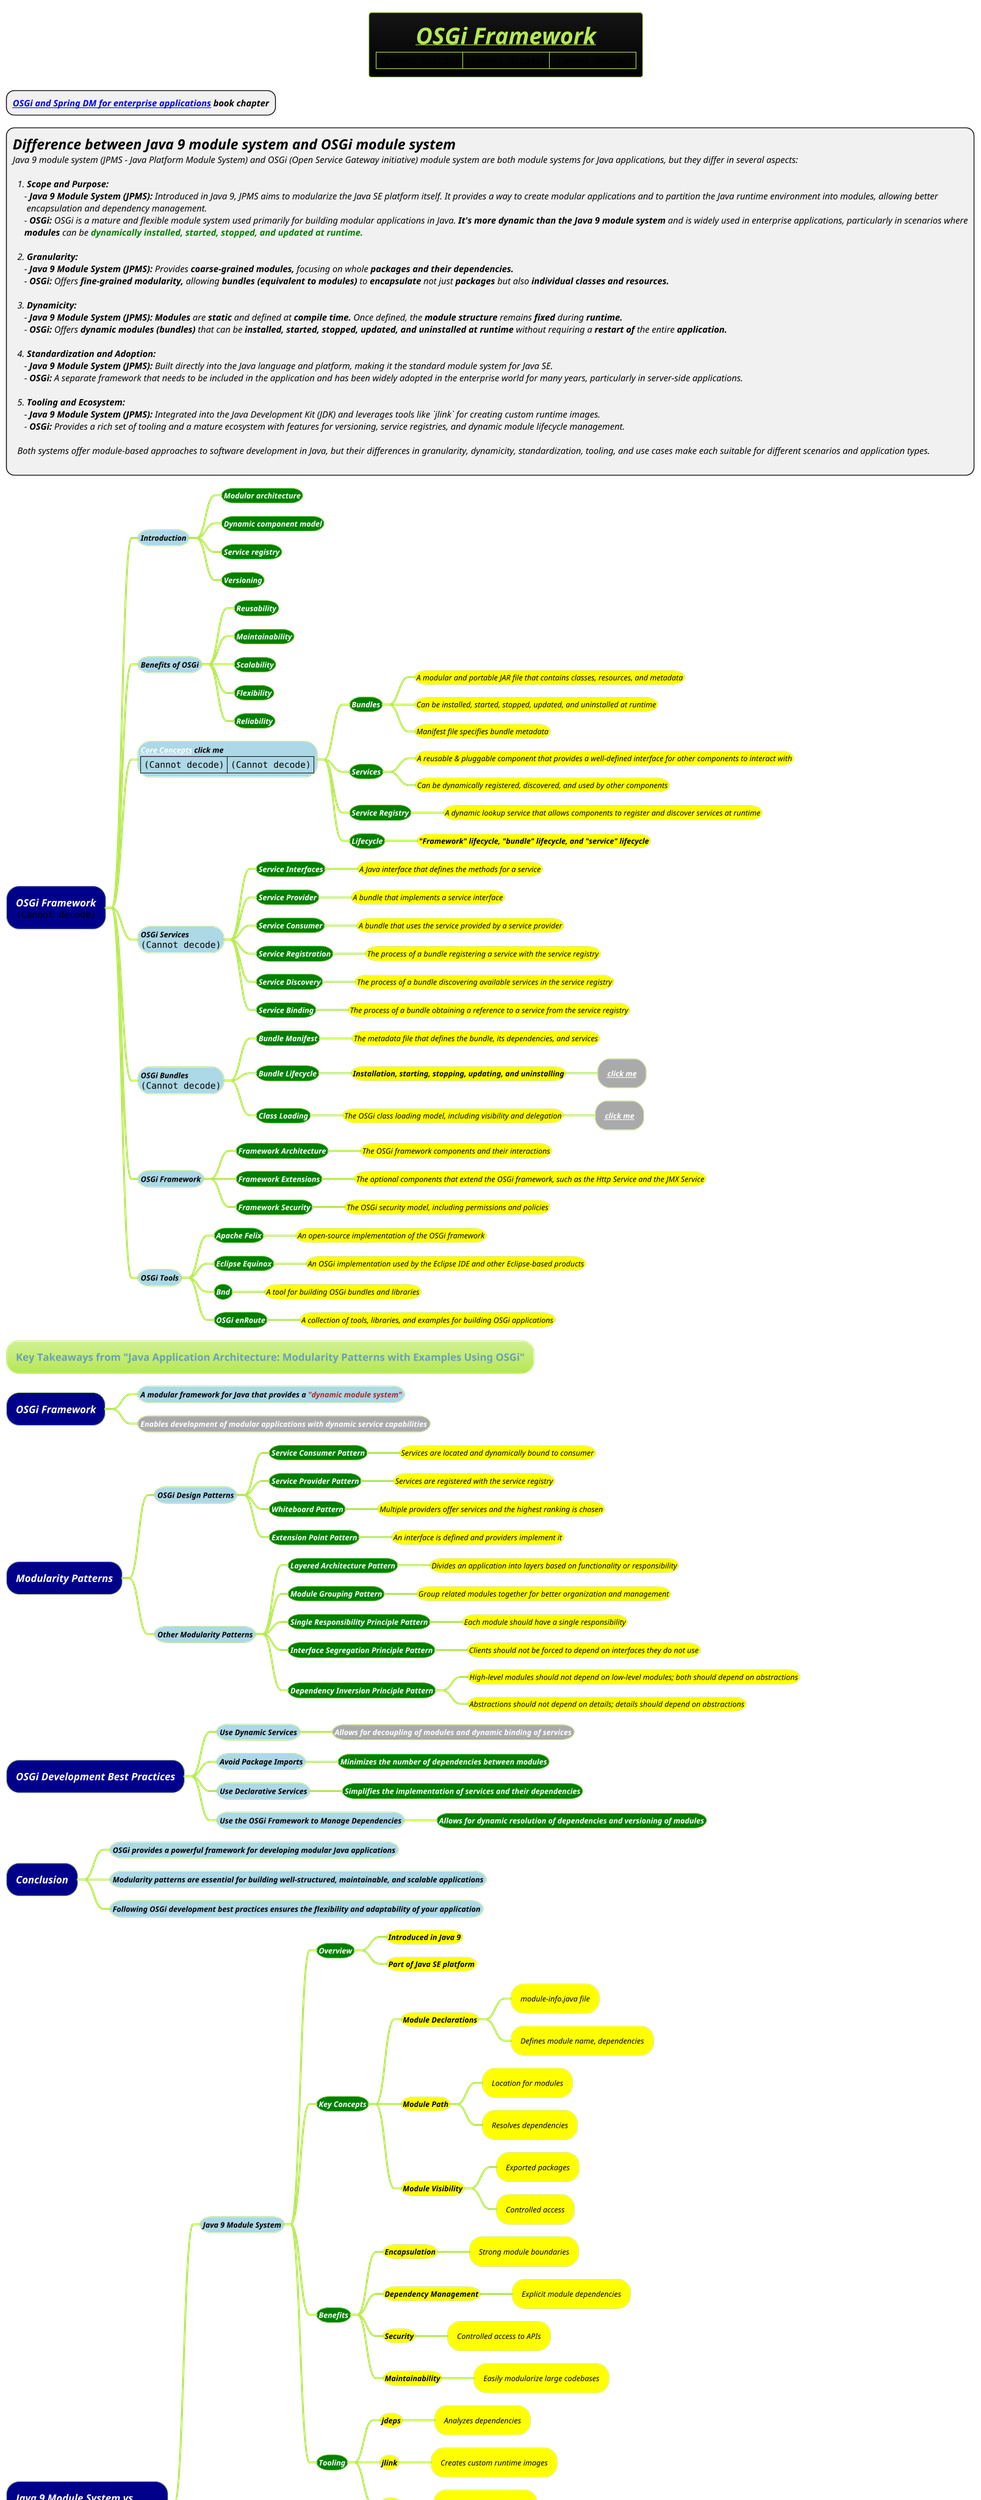 @startmindmap
title =<i><b><u>OSGi Framework\n|<img:images/img_3.png>|<img:images/img_8.png{scale=.87}>|<img:images/img_11.png{scale=.91}>|
* <b><i>[[https://livebook.manning.com/book/spring-dynamic-modules-in-action/chapter-6/ OSGi and Spring DM for enterprise applications]] book chapter
*:=<i>Difference between Java 9 module system and OSGi module system
<i>Java 9 module system (JPMS - Java Platform Module System) and OSGi (Open Service Gateway initiative) module system are both module systems for Java applications, but they differ in several aspects:

<i>  1. **Scope and Purpose:**
<i>     - **Java 9 Module System (JPMS):** Introduced in Java 9, JPMS aims to modularize the Java SE platform itself. It provides a way to create modular applications and to partition the Java runtime environment into modules, allowing better
<i>      encapsulation and dependency management.
<i>     - **OSGi:** OSGi is a mature and flexible module system used primarily for building modular applications in Java. **It's more dynamic than the Java 9 module system** and is widely used in enterprise applications, particularly in scenarios where
<i>     **modules** can be <b><color #green>dynamically installed, started, stopped, and updated at runtime.

<i>  2. **Granularity:**
<i>     - **Java 9 Module System (JPMS):** Provides **coarse-grained modules,** focusing on whole <b>packages and their dependencies.
<i>     - **OSGi:** Offers **fine-grained modularity,** allowing **bundles (equivalent to modules)** to **encapsulate** not just **packages** but also <b>individual classes and resources.

<i>  3. **Dynamicity:**
<i>     - **Java 9 Module System (JPMS):** **Modules** are **static** and defined at **compile time.** Once defined, the **module structure** remains **fixed** during <b>runtime.
<i>     - **OSGi:** Offers **dynamic modules (bundles)** that can be <b>installed, started, stopped, updated, and uninstalled at runtime</b> without requiring a **restart of** the entire <b>application.

<i>  4. **Standardization and Adoption:**
<i>     - **Java 9 Module System (JPMS):** Built directly into the Java language and platform, making it the standard module system for Java SE.
<i>     - **OSGi:** A separate framework that needs to be included in the application and has been widely adopted in the enterprise world for many years, particularly in server-side applications.

<i>  5. **Tooling and Ecosystem:**
<i>     - **Java 9 Module System (JPMS):** Integrated into the Java Development Kit (JDK) and leverages tools like `jlink` for creating custom runtime images.
<i>     - **OSGi:** Provides a rich set of tooling and a mature ecosystem with features for versioning, service registries, and dynamic module lifecycle management.

<i>  Both systems offer module-based approaches to software development in Java, but their differences in granularity, dynamicity, standardization, tooling, and use cases make each suitable for different scenarios and application types.
;
!theme hacker

*[#darkblue] <i><color #white>OSGi Framework\n<img:images/img_2.png>
**[#lightblue] <i><color #black><size:12>Introduction
***[#green] <b><i><color #white><size:12>Modular architecture
***[#green] <b><i><color #white><size:12>Dynamic component model
***[#green] <b><i><color #white><size:12>Service registry
***[#green] <b><i><color #white><size:12>Versioning

**[#lightblue] <i><color #black><size:12>Benefits of OSGi
***[#green] <b><i><color #white><size:12>Reusability
***[#green] <b><i><color #white><size:12>Maintainability
***[#green] <b><i><color #white><size:12>Scalability
***[#green] <b><i><color #white><size:12>Flexibility
***[#green] <b><i><color #white><size:12>Reliability

**[#lightblue] <i><color #black><size:12>[[docs/3-programming-languages/JVM-ecosystem/images/img_12.png Core Concepts]] click me\n|<img:images/img_1.png>|<img:images/img_9.png{scale=.86}>|
***[#green] <b><i><color #white><size:12>Bundles
****[#yellow] <i><color #black><size:12>A modular and portable JAR file that contains classes, resources, and metadata
****[#yellow] <i><color #black><size:12>Can be installed, started, stopped, updated, and uninstalled at runtime
****[#yellow] <i><color #black><size:12>Manifest file specifies bundle metadata
***[#green] <b><i><color #white><size:12>Services
****[#yellow] <i><color #black><size:12>A reusable & pluggable component that provides a well-defined interface for other components to interact with
****[#yellow] <i><color #black><size:12>Can be dynamically registered, discovered, and used by other components
***[#green] <b><i><color #white><size:12>Service Registry
****[#yellow] <i><color #black><size:12>A dynamic lookup service that allows components to register and discover services at runtime
***[#green] <b><i><color #white><size:12>Lifecycle
****[#yellow] <i><color #black><size:12><b>"Framework" lifecycle, "bundle" lifecycle, and "service" lifecycle

**[#lightblue] <i><color #black><size:12>OSGi Services\n<img:images/img.png{scale=.5}>
***[#green] <b><i><color #white><size:12>Service Interfaces
****[#yellow] <i><color #black><size:12>A Java interface that defines the methods for a service
***[#green] <b><i><color #white><size:12>Service Provider
****[#yellow] <i><color #black><size:12>A bundle that implements a service interface
***[#green] <b><i><color #white><size:12>Service Consumer
****[#yellow] <i><color #black><size:12>A bundle that uses the service provided by a service provider
***[#green] <b><i><color #white><size:12>Service Registration
****[#yellow] <i><color #black><size:12>The process of a bundle registering a service with the service registry
***[#green] <b><i><color #white><size:12>Service Discovery
****[#yellow] <i><color #black><size:12>The process of a bundle discovering available services in the service registry
***[#green] <b><i><color #white><size:12>Service Binding
****[#yellow] <i><color #black><size:12>The process of a bundle obtaining a reference to a service from the service registry

**[#lightblue] <i><color #black><size:12>OSGi Bundles\n<img:images/img_10.png{scale=1}>
***[#green] <b><i><color #white><size:12>Bundle Manifest
****[#yellow] <i><color #black><size:12>The metadata file that defines the bundle, its dependencies, and services
***[#green] <b><i><color #white><size:12>Bundle Lifecycle
****[#yellow] <i><color #black><size:12><b>Installation, starting, stopping, updating, and uninstalling
*****[#a] <b><i><color #black><size:12>[[docs/3-programming-languages/JVM-ecosystem/images/img_4.png click me]]
***[#green] <b><i><color #white><size:12>Class Loading
****[#yellow] <i><color #black><size:12>The OSGi class loading model, including visibility and delegation
*****[#a] <i><color #black><size:12><b>[[docs/3-programming-languages/JVM-ecosystem/images/img_6.png click me]]

**[#lightblue] <i><color #black><size:12>OSGi Framework
***[#green] <b><i><color #white><size:12>Framework Architecture
****[#yellow] <i><color #black><size:12>The OSGi framework components and their interactions
***[#green] <b><i><color #white><size:12>Framework Extensions
****[#yellow] <i><color #black><size:12>The optional components that extend the OSGi framework, such as the Http Service and the JMX Service
***[#green] <b><i><color #white><size:12>Framework Security
****[#yellow] <i><color #black><size:12>The OSGi security model, including permissions and policies

**[#lightblue] <i><color #black><size:12>OSGi Tools
***[#green] <b><i><color #white><size:12>Apache Felix
****[#yellow] <i><color #black><size:12>An open-source implementation of the OSGi framework
***[#green] <b><i><color #white><size:12>Eclipse Equinox
****[#yellow] <i><color #black><size:12>An OSGi implementation used by the Eclipse IDE and other Eclipse-based products
***[#green] <b><i><color #white><size:12>Bnd
****[#yellow] <i><color #black><size:12>A tool for building OSGi bundles and libraries
***[#green] <b><i><color #white><size:12>OSGi enRoute
****[#yellow] <i><color #black><size:12>A collection of tools, libraries, and examples for building OSGi applications


* Key Takeaways from "Java Application Architecture: Modularity Patterns with Examples Using OSGi"

*[#darkblue] <i><color #white>OSGi Framework
**[#lightblue] <i><color #black><size:12>A modular framework for Java that provides a <color #brown>"dynamic module system"
**[#a] <i><color #white><size:12>Enables development of modular applications with dynamic service capabilities

*[#darkblue] <i><color #white>Modularity Patterns
**[#lightblue] <i><color #black><size:12>OSGi Design Patterns
***[#green] <b><i><color #white><size:12>Service Consumer Pattern
****[#yellow] <i><color #black><size:12>Services are located and dynamically bound to consumer
***[#green] <b><i><color #white><size:12>Service Provider Pattern
****[#yellow] <i><color #black><size:12>Services are registered with the service registry
***[#green] <b><i><color #white><size:12>Whiteboard Pattern
****[#yellow] <i><color #black><size:12>Multiple providers offer services and the highest ranking is chosen
***[#green] <b><i><color #white><size:12>Extension Point Pattern
****[#yellow] <i><color #black><size:12>An interface is defined and providers implement it

**[#lightblue] <i><color #black><size:12>Other Modularity Patterns
***[#green] <b><i><color #white><size:12>Layered Architecture Pattern
****[#yellow] <i><color #black><size:12>Divides an application into layers based on functionality or responsibility
***[#green] <b><i><color #white><size:12>Module Grouping Pattern
****[#yellow] <i><color #black><size:12>Group related modules together for better organization and management
***[#green] <b><i><color #white><size:12>Single Responsibility Principle Pattern
****[#yellow] <i><color #black><size:12>Each module should have a single responsibility
***[#green] <b><i><color #white><size:12>Interface Segregation Principle Pattern
****[#yellow] <i><color #black><size:12>Clients should not be forced to depend on interfaces they do not use
***[#green] <b><i><color #white><size:12>Dependency Inversion Principle Pattern
****[#yellow] <i><color #black><size:12>High-level modules should not depend on low-level modules; both should depend on abstractions
****[#yellow] <i><color #black><size:12>Abstractions should not depend on details; details should depend on abstractions

*[#darkblue] <i><color #white>OSGi Development Best Practices
**[#lightblue] <i><color #black><size:12>Use Dynamic Services
***[#a] <b><i><color #white><size:12>Allows for decoupling of modules and dynamic binding of services
**[#lightblue] <i><color #black><size:12>Avoid Package Imports
***[#green] <b><i><color #white><size:12>Minimizes the number of dependencies between modules
**[#lightblue] <i><color #black><size:12>Use Declarative Services
***[#green] <b><i><color #white><size:12>Simplifies the implementation of services and their dependencies
**[#lightblue] <i><color #black><size:12>Use the OSGi Framework to Manage Dependencies
***[#green] <b><i><color #white><size:12>Allows for dynamic resolution of dependencies and versioning of modules

*[#darkblue] <i><color #white>Conclusion
**[#lightblue] <i><color #black><size:12>OSGi provides a powerful framework for developing modular Java applications
**[#lightblue] <i><color #black><size:12>Modularity patterns are essential for building well-structured, maintainable, and scalable applications
**[#lightblue] <i><color #black><size:12>Following OSGi development best practices ensures the flexibility and adaptability of your application



*[#darkblue] <i><color #white>Java 9 Module System vs \n<i><color #white>OSGi Dynamic Module System
**[#lightblue] <i><color #black><size:12>Java 9 Module System
***[#green] <b><i><color #white><size:12>Overview
****[#yellow] <i><color #black><size:12><b>Introduced in Java 9
****[#yellow] <i><color #black><size:12><b>Part of Java SE platform
***[#green] <b><i><color #white><size:12>Key Concepts
****[#yellow] <i><color #black><size:12><b>Module Declarations
*****[#yellow] <i><color #black><size:12>module-info.java file
*****[#yellow] <i><color #black><size:12>Defines module name, dependencies
****[#yellow] <i><color #black><size:12><b>Module Path
*****[#yellow] <i><color #black><size:12>Location for modules
*****[#yellow] <i><color #black><size:12>Resolves dependencies
****[#yellow] <i><color #black><size:12><b>Module Visibility
*****[#yellow] <i><color #black><size:12>Exported packages
*****[#yellow] <i><color #black><size:12>Controlled access
***[#green] <b><i><color #white><size:12>Benefits
****[#yellow] <i><color #black><size:12><b>Encapsulation
*****[#yellow] <i><color #black><size:12>Strong module boundaries
****[#yellow] <i><color #black><size:12><b>Dependency Management
*****[#yellow] <i><color #black><size:12>Explicit module dependencies
****[#yellow] <i><color #black><size:12><b>Security
*****[#yellow] <i><color #black><size:12>Controlled access to APIs
****[#yellow] <i><color #black><size:12><b>Maintainability
*****[#yellow] <i><color #black><size:12>Easily modularize large codebases
***[#green] <b><i><color #white><size:12>Tooling
****[#yellow] <i><color #black><size:12><b>jdeps
*****[#yellow] <i><color #black><size:12>Analyzes dependencies
****[#yellow] <i><color #black><size:12><b>jlink
*****[#yellow] <i><color #black><size:12>Creates custom runtime images
****[#yellow] <i><color #black><size:12><b>jmod
*****[#yellow] <i><color #black><size:12>Creates modular JAR files
**[#lightblue] <i><color #black><size:12>OSGi Dynamic Module System
***[#green] <b><i><color #white><size:12>Overview
****[#yellow] <i><color #black><size:12><b>Framework for modular applications
****[#yellow] <i><color #black><size:12><b>Dynamic runtime behavior
***[#green] <b><i><color #white><size:12>Core Concepts
****[#yellow] <i><color #black><size:12><b>Bundles
*****[#yellow] <i><color #black><size:12>Equivalent to modules
*****[#gold] <i><color #black><size:12><b>Fine-grained encapsulation
****[#yellow] <i><color #black><size:12><b>Service Registry
*****[#yellow] <i><color #black><size:12>Allows service-based communication
*****[#yellow] <i><color #black><size:12>Dynamically registers and discovers services
****[#yellow] <i><color #black><size:12><b>Lifecycle Management
*****[#yellow] <i><color #black><size:12><b>Bundles can be installed, started, stopped, updated, and uninstalled at runtime
***[#green] <b><i><color #white><size:12>Advantages
****[#gold] <i><color #black><size:12><b>Dynamicity
*****[#yellow] <i><color #black><size:12>Dynamic module lifecycle
****[#yellow] <i><color #black><size:12><b>Service-Based Architecture
*****[#yellow] <i><color #black><size:12>Loose coupling through services
****[#yellow] <i><color #black><size:12><b>Versioning
*****[#yellow] <i><color #black><size:12>Allows different versions of bundles to coexist
****[#yellow] <i><color #black><size:12><b>Extensive Ecosystem
*****[#yellow] <i><color #black><size:12>Mature tooling and libraries
***[#green] <b><i><color #white><size:12>Tools & Specifications
****[#yellow] <i><color #black><size:12><b>Apache Felix
*****[#yellow] <i><color #black><size:12>OSGi framework implementation
****[#yellow] <i><color #black><size:12><b>Apache Karaf
*****[#yellow] <i><color #black><size:12>OSGi runtime environment
****[#yellow] <i><color #black><size:12><b>OSGi Compendium
*****[#yellow] <i><color #black><size:12>Specifications for additional functionality

@endmindmap

